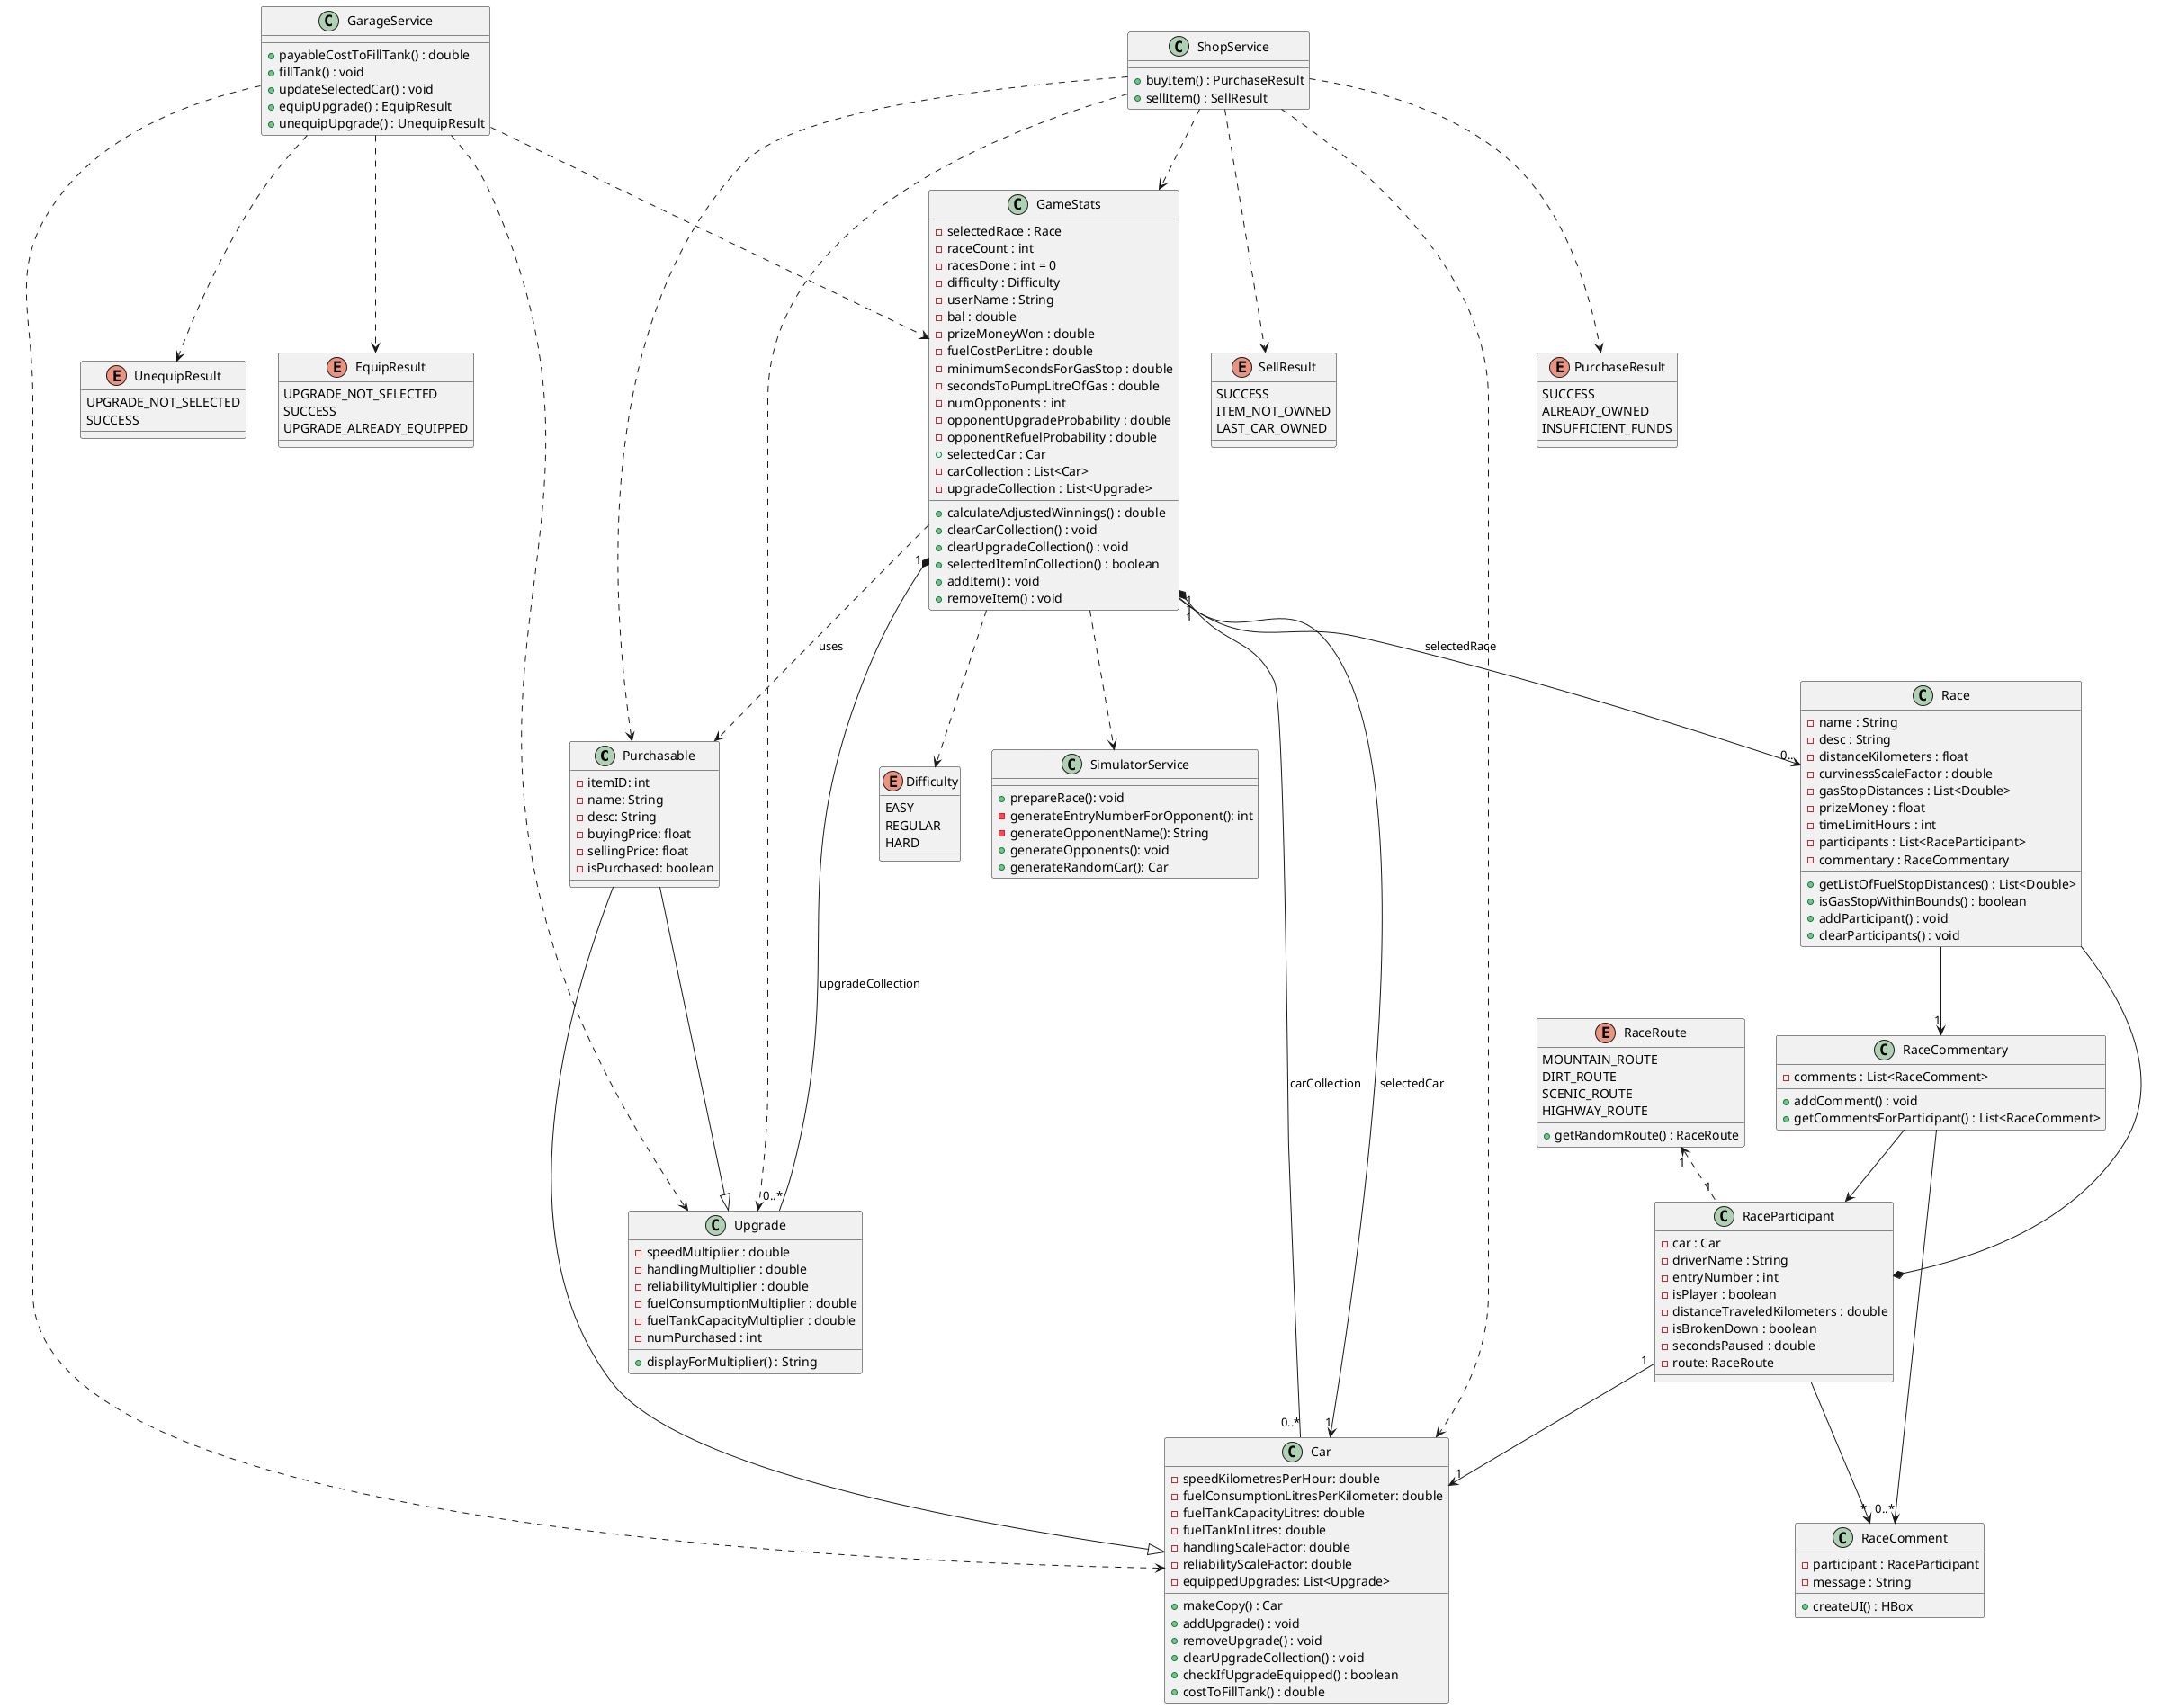 @startuml




Class Purchasable {
-itemID: int
-name: String
-desc: String
-buyingPrice: float
-sellingPrice: float
-isPurchased: boolean

}

Class Car {
-speedKilometresPerHour: double
-fuelConsumptionLitresPerKilometer: double
-fuelTankCapacityLitres: double
-fuelTankInLitres: double
-handlingScaleFactor: double
-reliabilityScaleFactor: double
-equippedUpgrades: List<Upgrade>

+makeCopy() : Car
+addUpgrade() : void
+removeUpgrade() : void
+clearUpgradeCollection() : void
+checkIfUpgradeEquipped() : boolean
+costToFillTank() : double


}

Class Upgrade {
-speedMultiplier : double
-handlingMultiplier : double
-reliabilityMultiplier : double
-fuelConsumptionMultiplier : double
-fuelTankCapacityMultiplier : double
-numPurchased : int

+displayForMultiplier() : String


}

Purchasable ---|> Upgrade
Purchasable ---|> Car

class GameStats {
    -selectedRace : Race
    -raceCount : int
    -racesDone : int = 0
    -difficulty : Difficulty
    -userName : String
    -bal : double
    -prizeMoneyWon : double
    -fuelCostPerLitre : double
    -minimumSecondsForGasStop : double
    -secondsToPumpLitreOfGas : double
    -numOpponents : int
    -opponentUpgradeProbability : double
    -opponentRefuelProbability : double
    +selectedCar : Car
    -carCollection : List<Car>
    -upgradeCollection : List<Upgrade>

    +calculateAdjustedWinnings() : double
    +clearCarCollection() : void
    +clearUpgradeCollection() : void
    +selectedItemInCollection() : boolean
    +addItem() : void
    +removeItem() : void
}

enum Difficulty {
    EASY
    REGULAR
    HARD
}

GameStats "1" --> "0.." Race : selectedRace
GameStats "1" --> "1" Car : selectedCar
GameStats "1" *-- "0..*" Car : carCollection
GameStats "1" *-- "0..*" Upgrade : upgradeCollection
GameStats ..> Purchasable : uses


GameStats ..> Difficulty

class Race {
    -name : String
    -desc : String
    -distanceKilometers : float
    -curvinessScaleFactor : double
    -gasStopDistances : List<Double>
    -prizeMoney : float
    -timeLimitHours : int
    -participants : List<RaceParticipant>
    -commentary : RaceCommentary

    +getListOfFuelStopDistances() : List<Double>
    +isGasStopWithinBounds() : boolean
    +addParticipant() : void
    +clearParticipants() : void
}

class RaceParticipant {
    -car : Car
    -driverName : String
    -entryNumber : int
    -isPlayer : boolean
    -distanceTraveledKilometers : double
    -isBrokenDown : boolean
    -secondsPaused : double
    -route: RaceRoute

}

class RaceComment {
    -participant : RaceParticipant
    -message : String

    +createUI() : HBox
}

enum RaceRoute{
    MOUNTAIN_ROUTE
    DIRT_ROUTE
    SCENIC_ROUTE
    HIGHWAY_ROUTE

    +getRandomRoute() : RaceRoute
}

RaceRoute "1" <.. "1" RaceParticipant

'change add to addComment later
class RaceCommentary {
    -comments : List<RaceComment>

    +addComment() : void
    +getCommentsForParticipant() : List<RaceComment>
}

RaceCommentary --> "0..*" RaceComment
RaceCommentary --> RaceParticipant


RaceParticipant "1" --> "1" Car
RaceParticipant --> "*" RaceComment


Race --> "1" RaceCommentary
Race --* RaceParticipant



class GarageService {
    +payableCostToFillTank() : double
    +fillTank() : void
    +updateSelectedCar() : void
    +equipUpgrade() : EquipResult
    +unequipUpgrade() : UnequipResult
}

enum UnequipResult {
    UPGRADE_NOT_SELECTED
    SUCCESS
}

enum EquipResult {
    UPGRADE_NOT_SELECTED
    SUCCESS
    UPGRADE_ALREADY_EQUIPPED
}


GarageService ..> GameStats
GarageService ..> UnequipResult
GarageService ..> EquipResult

class ShopService {
    +buyItem() : PurchaseResult
    +sellItem() : SellResult
}

enum PurchaseResult {
    SUCCESS
    ALREADY_OWNED
    INSUFFICIENT_FUNDS
}

enum SellResult {
    SUCCESS
    ITEM_NOT_OWNED
    LAST_CAR_OWNED
}

ShopService ..> SellResult
ShopService ..> PurchaseResult



ShopService ..> GameStats
ShopService ..> Purchasable
ShopService ..> Car
ShopService ..> Upgrade
GarageService ..> Car
GarageService ..> Upgrade


GameStats ..> SimulatorService


class SimulatorService {
    +prepareRace(): void
    -generateEntryNumberForOpponent(): int
    -generateOpponentName(): String
    +generateOpponents(): void
    +generateRandomCar(): Car


}






@enduml